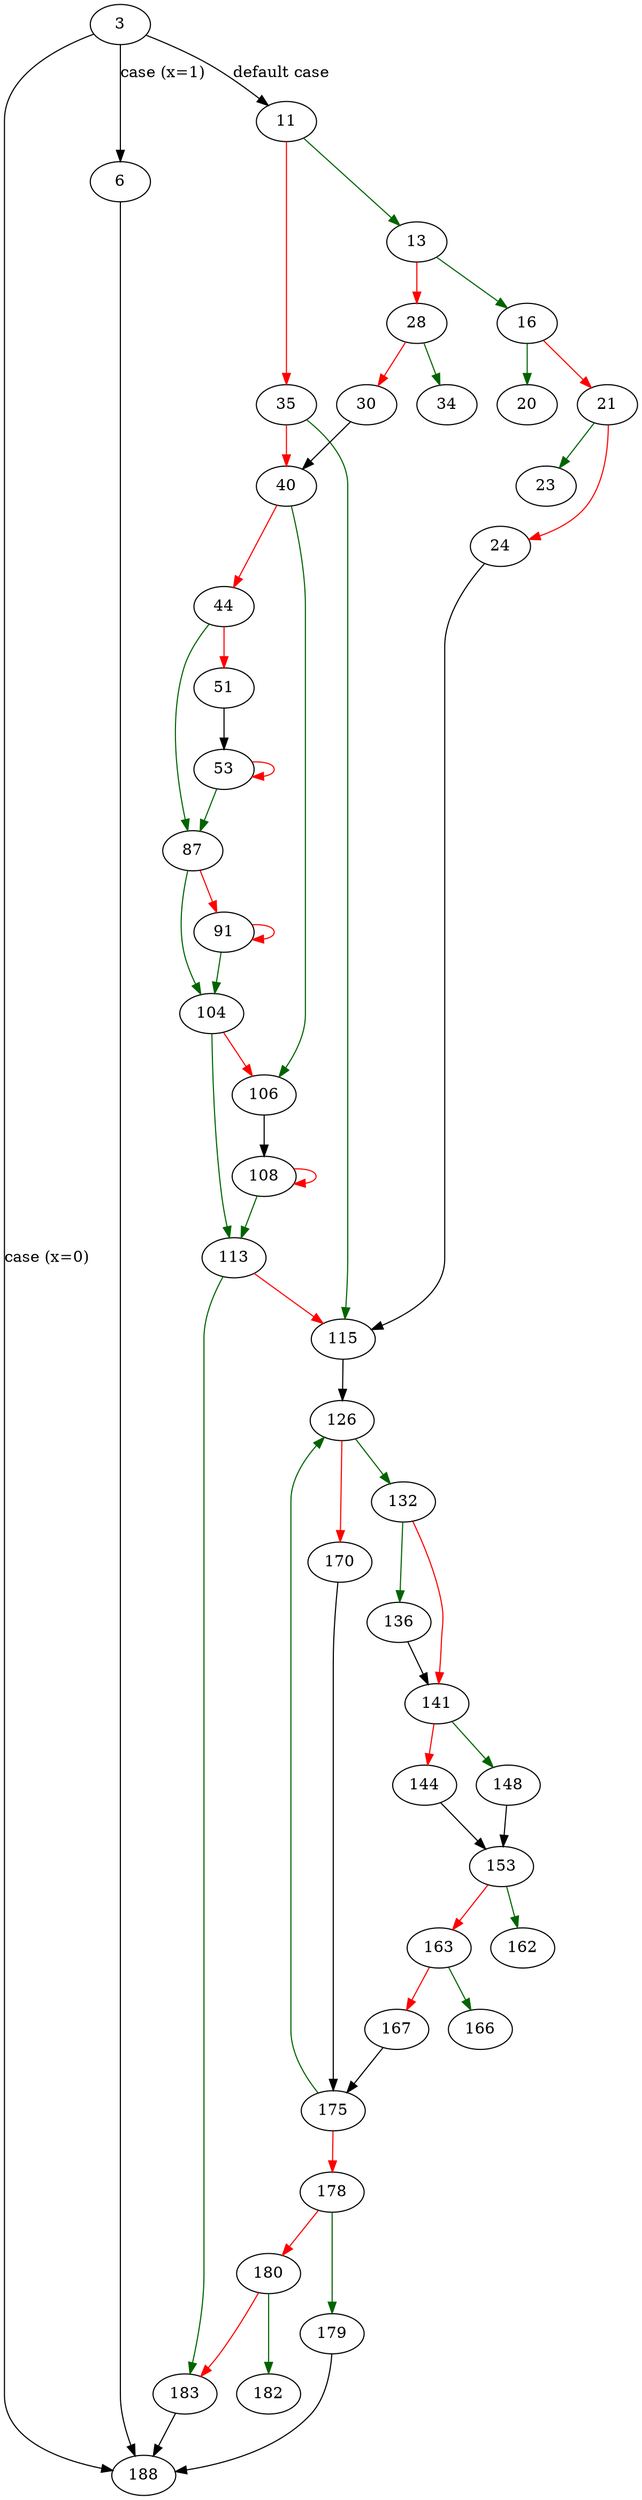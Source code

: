 strict digraph "randperm_new" {
	// Node definitions.
	3 [entry=true];
	188;
	6;
	11;
	13;
	35;
	16;
	28;
	20;
	21;
	23;
	24;
	115;
	34;
	30;
	40;
	106;
	44;
	87;
	51;
	53;
	104;
	91;
	113;
	108;
	183;
	126;
	132;
	170;
	136;
	141;
	148;
	144;
	153;
	162;
	163;
	166;
	167;
	175;
	178;
	179;
	180;
	182;

	// Edge definitions.
	3 -> 188 [
		cond="case (x=0)"
		label="case (x=0)"
	];
	3 -> 6 [
		cond="case (x=1)"
		label="case (x=1)"
	];
	3 -> 11 [
		cond="default case"
		label="default case"
	];
	6 -> 188;
	11 -> 13 [
		color=darkgreen
		cond=true
	];
	11 -> 35 [
		color=red
		cond=false
	];
	13 -> 16 [
		color=darkgreen
		cond=true
	];
	13 -> 28 [
		color=red
		cond=false
	];
	35 -> 115 [
		color=darkgreen
		cond=true
	];
	35 -> 40 [
		color=red
		cond=false
	];
	16 -> 20 [
		color=darkgreen
		cond=true
	];
	16 -> 21 [
		color=red
		cond=false
	];
	28 -> 34 [
		color=darkgreen
		cond=true
	];
	28 -> 30 [
		color=red
		cond=false
	];
	21 -> 23 [
		color=darkgreen
		cond=true
	];
	21 -> 24 [
		color=red
		cond=false
	];
	24 -> 115;
	115 -> 126;
	30 -> 40;
	40 -> 106 [
		color=darkgreen
		cond=true
	];
	40 -> 44 [
		color=red
		cond=false
	];
	106 -> 108;
	44 -> 87 [
		color=darkgreen
		cond=true
	];
	44 -> 51 [
		color=red
		cond=false
	];
	87 -> 104 [
		color=darkgreen
		cond=true
	];
	87 -> 91 [
		color=red
		cond=false
	];
	51 -> 53;
	53 -> 87 [
		color=darkgreen
		cond=true
	];
	53 -> 53 [
		color=red
		cond=false
	];
	104 -> 106 [
		color=red
		cond=false
	];
	104 -> 113 [
		color=darkgreen
		cond=true
	];
	91 -> 104 [
		color=darkgreen
		cond=true
	];
	91 -> 91 [
		color=red
		cond=false
	];
	113 -> 115 [
		color=red
		cond=false
	];
	113 -> 183 [
		color=darkgreen
		cond=true
	];
	108 -> 113 [
		color=darkgreen
		cond=true
	];
	108 -> 108 [
		color=red
		cond=false
	];
	183 -> 188;
	126 -> 132 [
		color=darkgreen
		cond=true
	];
	126 -> 170 [
		color=red
		cond=false
	];
	132 -> 136 [
		color=darkgreen
		cond=true
	];
	132 -> 141 [
		color=red
		cond=false
	];
	170 -> 175;
	136 -> 141;
	141 -> 148 [
		color=darkgreen
		cond=true
	];
	141 -> 144 [
		color=red
		cond=false
	];
	148 -> 153;
	144 -> 153;
	153 -> 162 [
		color=darkgreen
		cond=true
	];
	153 -> 163 [
		color=red
		cond=false
	];
	163 -> 166 [
		color=darkgreen
		cond=true
	];
	163 -> 167 [
		color=red
		cond=false
	];
	167 -> 175;
	175 -> 126 [
		color=darkgreen
		cond=true
	];
	175 -> 178 [
		color=red
		cond=false
	];
	178 -> 179 [
		color=darkgreen
		cond=true
	];
	178 -> 180 [
		color=red
		cond=false
	];
	179 -> 188;
	180 -> 183 [
		color=red
		cond=false
	];
	180 -> 182 [
		color=darkgreen
		cond=true
	];
}